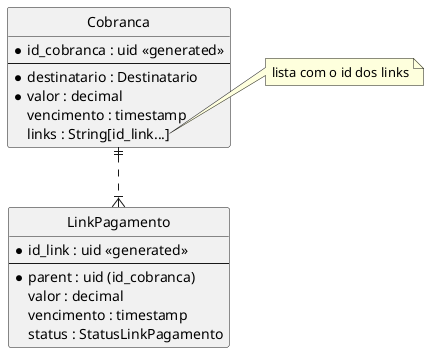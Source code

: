 @startuml
hide circle
skinparam linetype ortho

entity "Cobranca" as cob {
  *id_cobranca : uid <<generated>>
  --
  *destinatario : Destinatario
  *valor : decimal
  vencimento : timestamp
  links : String[id_link...]
}
note right of cob::links
  lista com o id dos links
end note

entity "LinkPagamento" as li {
    *id_link : uid <<generated>>
    --
    *parent : uid (id_cobranca)
    valor : decimal
    vencimento : timestamp
    status : StatusLinkPagamento
}

cob ||..|{ li
@enduml
